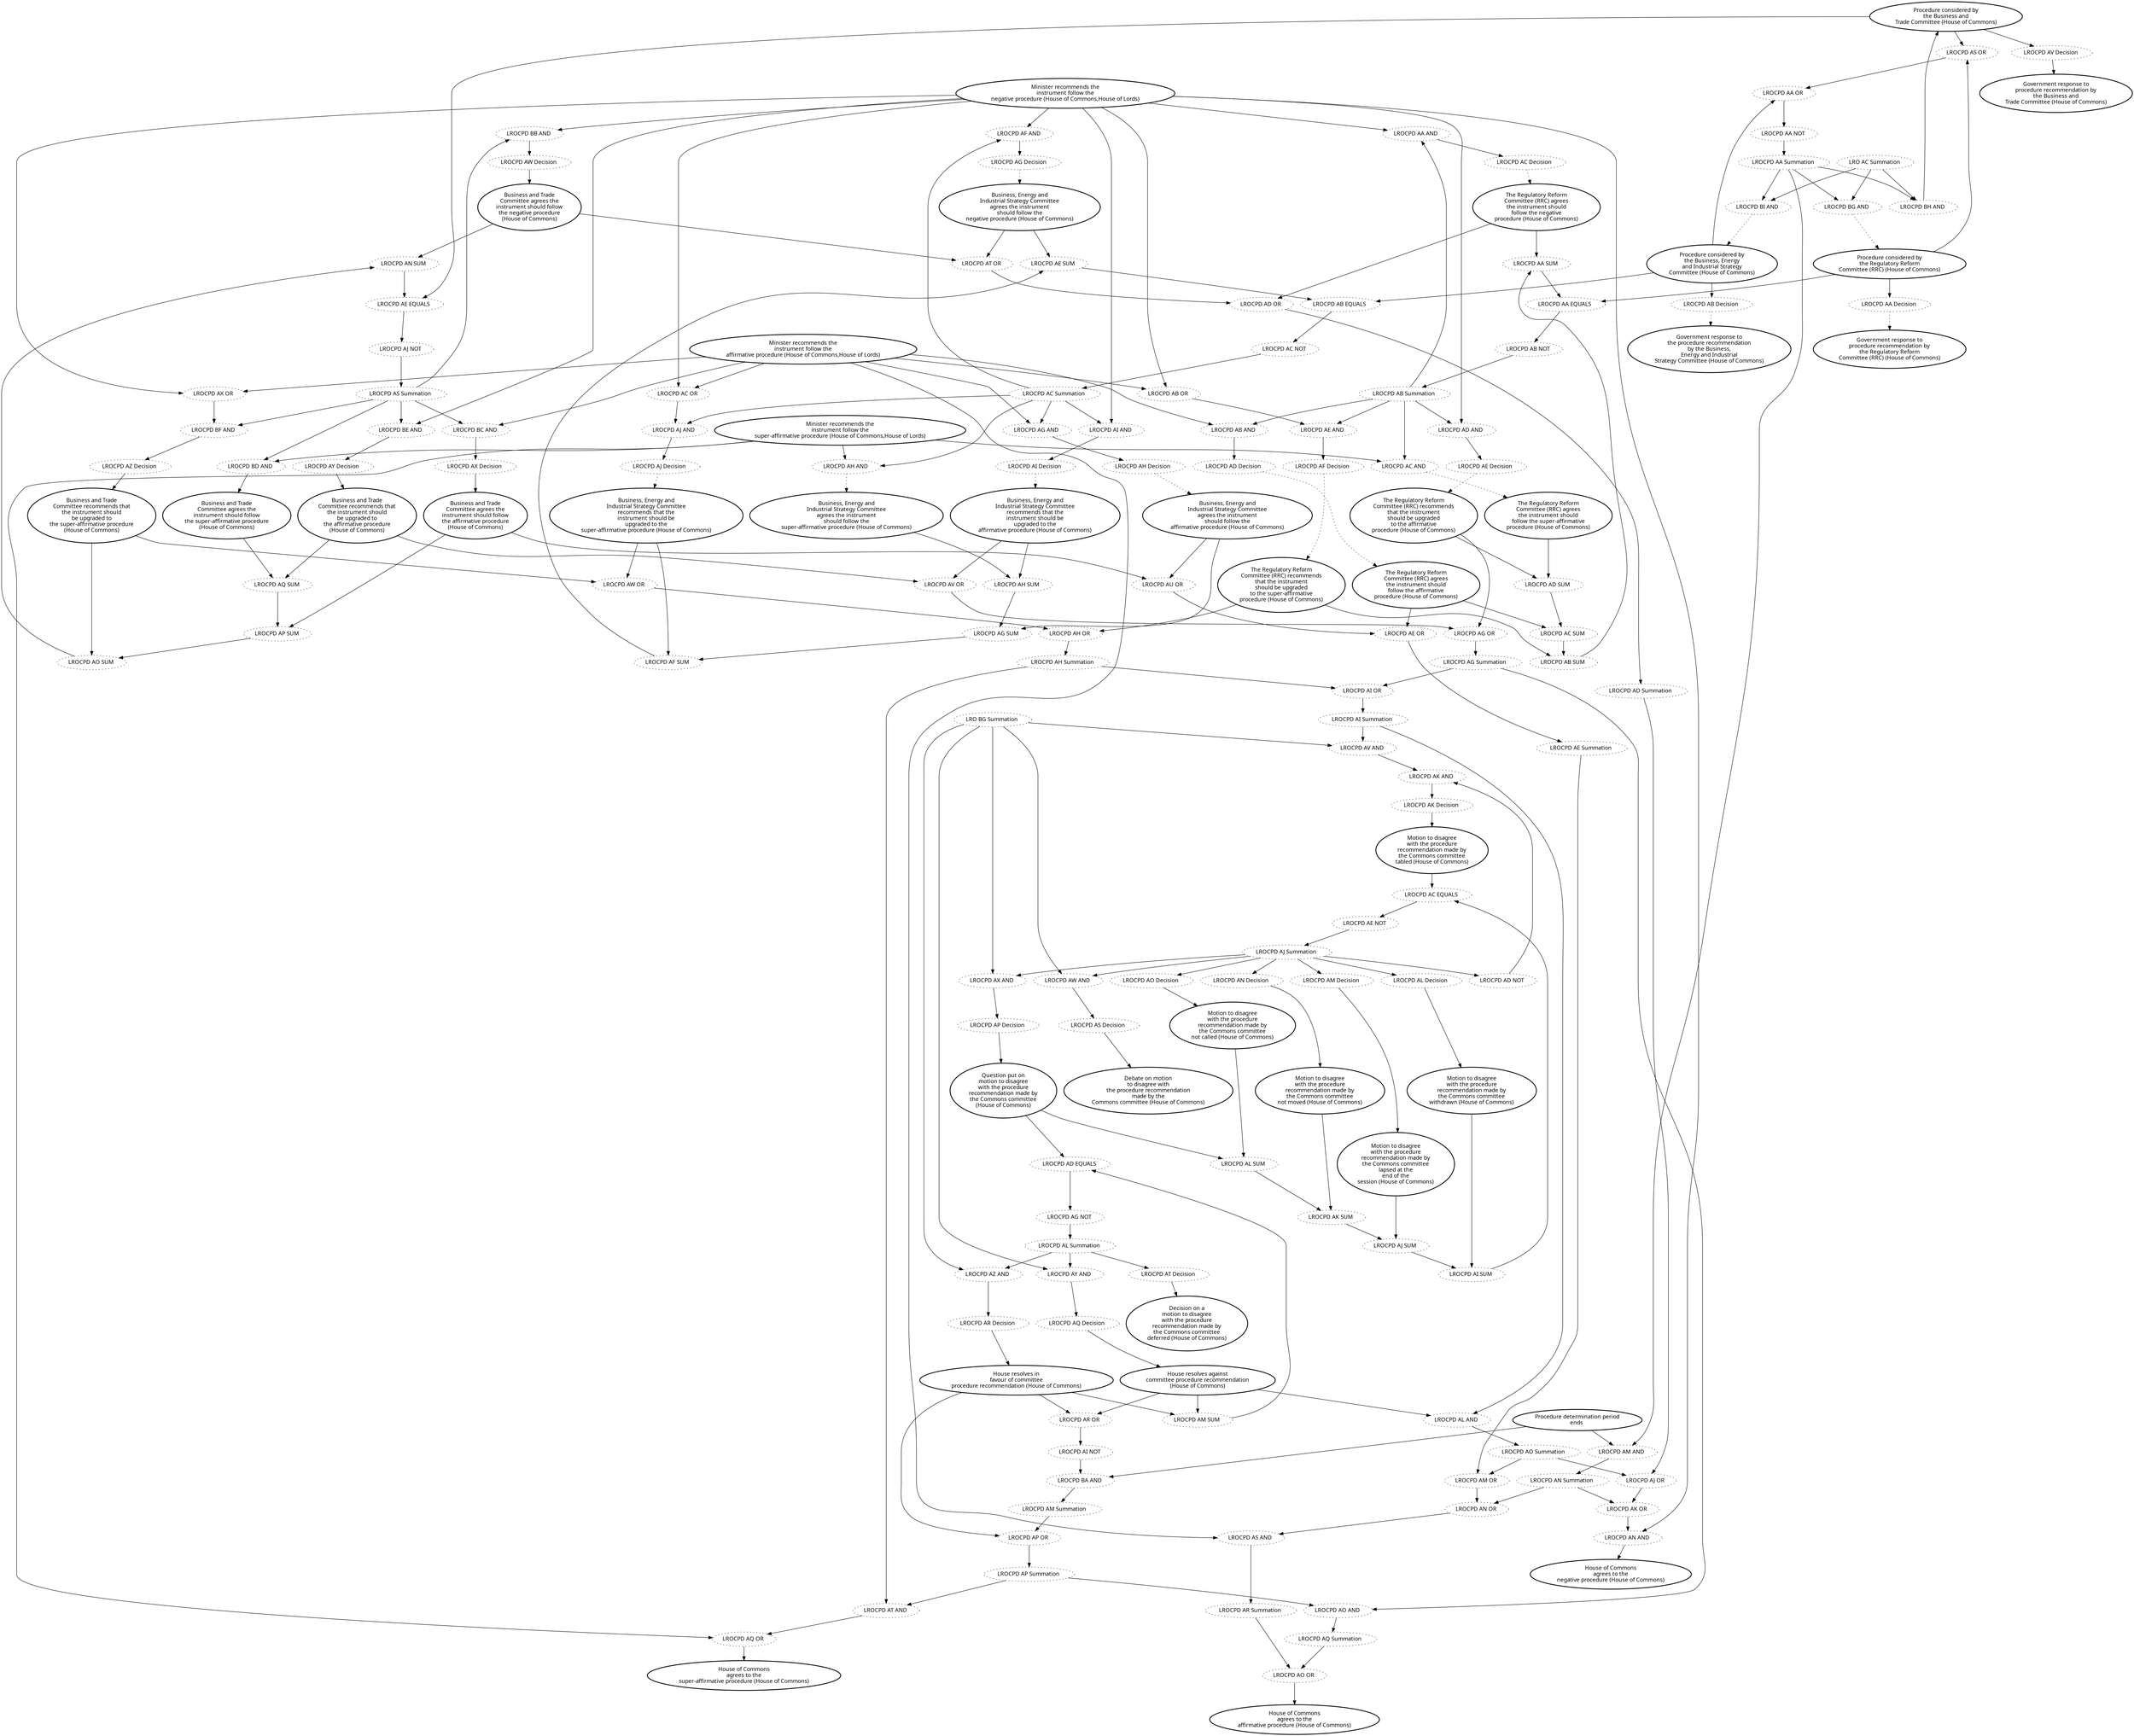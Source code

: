 digraph{graph[fontname="calibri"];node[fontname="calibri"];edge[fontname="calibri"];edge [style=solid, color=black];"1612"->"1718"[label=""];edge[style=solid, color=black];edge [style=solid, color=black];"1612"->"1721"[label=""];edge[style=solid, color=black];edge [style=solid, color=black];"1612"->"1740"[label=""];edge[style=solid, color=black];edge [style=solid, color=black];"1612"->"1723"[label=""];edge[style=solid, color=black];edge [style=solid, color=black];"1612"->"1726"[label=""];edge[style=solid, color=black];edge [style=solid, color=black];"1612"->"1741"[label=""];edge[style=solid, color=black];edge [style=solid, color=black];"1612"->"1731"[label=""];edge[style=solid, color=black];edge [style=solid, color=black];"1612"->"2914"[label=""];edge[style=solid, color=black];edge [style=solid, color=black];"1612"->"2917"[label=""];edge[style=solid, color=black];edge [style=solid, color=black];"1612"->"2929"[label=""];edge[style=solid, color=black];edge [style=solid, color=black];"1613"->"1719"[label=""];edge[style=solid, color=black];edge [style=solid, color=black];"1613"->"1740"[label=""];edge[style=solid, color=black];edge [style=solid, color=black];"1613"->"1724"[label=""];edge[style=solid, color=black];edge [style=solid, color=black];"1613"->"1741"[label=""];edge[style=solid, color=black];edge [style=solid, color=black];"1613"->"1736"[label=""];edge[style=solid, color=black];edge [style=solid, color=black];"1613"->"2915"[label=""];edge[style=solid, color=black];edge [style=solid, color=black];"1613"->"2929"[label=""];edge[style=solid, color=black];edge [style=solid, color=black];"1614"->"1720"[label=""];edge[style=solid, color=black];edge [style=solid, color=black];"1614"->"1725"[label=""];edge[style=solid, color=black];edge [style=solid, color=black];"1614"->"1755"[label=""];edge[style=solid, color=black];edge [style=solid, color=black];"1614"->"2916"[label=""];edge[style=solid, color=black];edge [style=solid, color=black];"1695"->"1756"[label=""];edge[style=solid, color=black];edge [style=solid, color=black];"1695"->"2924"[label=""];edge[style=solid, color=black];edge [style=solid, color=black];"1695"->"1795"[label=""];edge[style=solid, color=black];edge [style=solid, color=black];"1697"->"1782"[label=""];edge[style=solid, color=black];edge [style=solid, color=black];"1697"->"1742"[label=""];edge[style=solid, color=black];edge [style=solid, color=black];"1698"->"1784"[label=""];edge[style=solid, color=black];edge [style=solid, color=black];"1698"->"1743"[label=""];edge[style=solid, color=black];edge [style=solid, color=black];"1699"->"1785"[label=""];edge[style=solid, color=black];edge [style=solid, color=black];"1700"->"1785"[label=""];edge[style=solid, color=black];edge [style=solid, color=black];"1700"->"1745"[label=""];edge[style=solid, color=black];edge [style=solid, color=black];"1701"->"1783"[label=""];edge[style=solid, color=black];edge [style=solid, color=black];"1701"->"1746"[label=""];edge[style=solid, color=black];edge [style=solid, color=black];"1702"->"1757"[label=""];edge[style=solid, color=black];edge [style=solid, color=black];"1702"->"1739"[label=""];edge[style=solid, color=black];edge [style=solid, color=black];"1702"->"1796"[label=""];edge[style=solid, color=black];edge [style=solid, color=black];"1704"->"1786"[label=""];edge[style=solid, color=black];edge [style=solid, color=black];"1704"->"2925"[label=""];edge[style=solid, color=black];edge [style=solid, color=black];"1705"->"1788"[label=""];edge[style=solid, color=black];edge [style=solid, color=black];"1705"->"2926"[label=""];edge[style=solid, color=black];edge [style=solid, color=black];"1706"->"1789"[label=""];edge[style=solid, color=black];edge [style=solid, color=black];"1707"->"1789"[label=""];edge[style=solid, color=black];edge [style=solid, color=black];"1707"->"2927"[label=""];edge[style=solid, color=black];edge [style=solid, color=black];"1708"->"1787"[label=""];edge[style=solid, color=black];edge [style=solid, color=black];"1708"->"2928"[label=""];edge[style=solid, color=black];edge [style=solid, color=black];"1709"->"1797"[label=""];edge[style=solid, color=black];edge [style=solid, color=black];"1710"->"1790"[label=""];edge[style=solid, color=black];edge [style=solid, color=black];"1711"->"1791"[label=""];edge[style=solid, color=black];edge [style=solid, color=black];"1713"->"1792"[label=""];edge[style=solid, color=black];edge [style=solid, color=black];"1714"->"1793"[label=""];edge[style=solid, color=black];edge [style=solid, color=black];"1715"->"1793"[label=""];edge[style=solid, color=black];edge [style=solid, color=black];"1715"->"1798"[label=""];edge[style=solid, color=black];edge [style=solid, color=black];"1716"->"1794"[label=""];edge[style=solid, color=black];edge [style=solid, color=black];"1716"->"1729"[label=""];edge[style=solid, color=black];edge [style=solid, color=black];"1716"->"2306"[label=""];edge[style=solid, color=black];edge [style=solid, color=black];"1717"->"1794"[label=""];edge[style=solid, color=black];edge [style=solid, color=black];"1717"->"1754"[label=""];edge[style=solid, color=black];edge [style=solid, color=black];"1717"->"2306"[label=""];edge[style=solid, color=black];edge [style=solid, color=black];"1718"->"1758"[label=""];edge[style=solid, color=black];edge [style=solid, color=black];"1719"->"1759"[label=""];edge[style=solid, color=black];edge [style=dotted, color=black];"1720"->"1699"[label=""];edge[style=solid, color=black];edge [style=solid, color=black];"1721"->"1760"[label=""];edge[style=solid, color=black];edge [style=solid, color=black];"1722"->"1761"[label=""];edge[style=solid, color=black];edge [style=solid, color=black];"1723"->"1762"[label=""];edge[style=solid, color=black];edge [style=solid, color=black];"1724"->"1763"[label=""];edge[style=solid, color=black];edge [style=dotted, color=black];"1725"->"1706"[label=""];edge[style=solid, color=black];edge [style=solid, color=black];"1726"->"1764"[label=""];edge[style=solid, color=black];edge [style=solid, color=black];"1727"->"1765"[label=""];edge[style=solid, color=black];edge [style=solid, color=black];"1728"->"1766"[label=""];edge[style=solid, color=black];edge [style=solid, color=black];"1729"->"2309"[label=""];edge[style=solid, color=black];edge [style=solid, color=black];"1730"->"2308"[label=""];edge[style=solid, color=black];edge [style=solid, color=black];"1731"->"1847"[label=""];edge[style=solid, color=black];edge [style=solid, color=black];"1732"->"2311"[label=""];edge[style=solid, color=black];edge [style=solid, color=black];"1736"->"2312"[label=""];edge[style=solid, color=black];edge [style=solid, color=black];"1737"->"1755"[label=""];edge[style=solid, color=black];edge [style=solid, color=black];"1739"->"1774"[label=""];edge[style=solid, color=black];edge [style=solid, color=black];"1740"->"1722"[label=""];edge[style=solid, color=black];edge [style=solid, color=black];"1741"->"1727"[label=""];edge[style=solid, color=black];edge [style=solid, color=black];"1742"->"1802"[label=""];edge[style=solid, color=black];edge [style=solid, color=black];"1743"->"1803"[label=""];edge[style=solid, color=black];edge [style=solid, color=black];"1745"->"1805"[label=""];edge[style=solid, color=black];edge [style=solid, color=black];"1746"->"1806"[label=""];edge[style=solid, color=black];edge [style=solid, color=black];"1747"->"1807"[label=""];edge[style=solid, color=black];edge [style=solid, color=black];"1748"->"1749"[label=""];edge[style=solid, color=black];edge [style=solid, color=black];"1749"->"1731"[label=""];edge[style=solid, color=black];edge [style=solid, color=black];"1751"->"1752"[label=""];edge[style=solid, color=black];edge [style=solid, color=black];"1752"->"1736"[label=""];edge[style=solid, color=black];edge [style=solid, color=black];"1753"->"1848"[label=""];edge[style=solid, color=black];edge [style=solid, color=black];"1754"->"2310"[label=""];edge[style=solid, color=black];edge [style=solid, color=black];"1755"->"1849"[label=""];edge[style=solid, color=black];edge [style=dotted, color=black];"1756"->"1696"[label=""];edge[style=solid, color=black];edge [style=dotted, color=black];"1757"->"1703"[label=""];edge[style=solid, color=black];edge [style=dotted, color=black];"1758"->"1697"[label=""];edge[style=solid, color=black];edge [style=dotted, color=black];"1759"->"1698"[label=""];edge[style=solid, color=black];edge [style=dotted, color=black];"1760"->"1700"[label=""];edge[style=solid, color=black];edge [style=dotted, color=black];"1761"->"1701"[label=""];edge[style=solid, color=black];edge [style=dotted, color=black];"1762"->"1704"[label=""];edge[style=solid, color=black];edge [style=dotted, color=black];"1763"->"1705"[label=""];edge[style=solid, color=black];edge [style=dotted, color=black];"1764"->"1707"[label=""];edge[style=solid, color=black];edge [style=dotted, color=black];"1765"->"1708"[label=""];edge[style=solid, color=black];edge [style=solid, color=black];"1766"->"1709"[label=""];edge[style=solid, color=black];edge [style=solid, color=black];"1767"->"1710"[label=""];edge[style=solid, color=black];edge [style=solid, color=black];"1768"->"1711"[label=""];edge[style=solid, color=black];edge [style=solid, color=black];"1769"->"1713"[label=""];edge[style=solid, color=black];edge [style=solid, color=black];"1770"->"1714"[label=""];edge[style=solid, color=black];edge [style=solid, color=black];"1771"->"1715"[label=""];edge[style=solid, color=black];edge [style=solid, color=black];"1772"->"1716"[label=""];edge[style=solid, color=black];edge [style=solid, color=black];"1773"->"1717"[label=""];edge[style=solid, color=black];edge [style=solid, color=black];"1774"->"1799"[label=""];edge[style=solid, color=black];edge [style=solid, color=black];"1775"->"1800"[label=""];edge[style=solid, color=black];edge [style=solid, color=black];"1776"->"1801"[label=""];edge[style=solid, color=black];edge [style=solid, color=black];"1777"->"1728"[label=""];edge[style=solid, color=black];edge [style=solid, color=black];"1778"->"1808"[label=""];edge[style=solid, color=black];edge [style=solid, color=black];"1780"->"1810"[label=""];edge[style=solid, color=black];edge [style=solid, color=black];"1782"->"1795"[label=""];edge[style=solid, color=black];edge [style=solid, color=black];"1783"->"1782"[label=""];edge[style=solid, color=black];edge [style=solid, color=black];"1784"->"1783"[label=""];edge[style=solid, color=black];edge [style=solid, color=black];"1785"->"1784"[label=""];edge[style=solid, color=black];edge [style=solid, color=black];"1786"->"1796"[label=""];edge[style=solid, color=black];edge [style=solid, color=black];"1787"->"1786"[label=""];edge[style=solid, color=black];edge [style=solid, color=black];"1788"->"1787"[label=""];edge[style=solid, color=black];edge [style=solid, color=black];"1789"->"1788"[label=""];edge[style=solid, color=black];edge [style=solid, color=black];"1790"->"1797"[label=""];edge[style=solid, color=black];edge [style=solid, color=black];"1791"->"1790"[label=""];edge[style=solid, color=black];edge [style=solid, color=black];"1792"->"1791"[label=""];edge[style=solid, color=black];edge [style=solid, color=black];"1793"->"1792"[label=""];edge[style=solid, color=black];edge [style=solid, color=black];"1794"->"1798"[label=""];edge[style=solid, color=black];edge [style=solid, color=black];"1795"->"1775"[label=""];edge[style=solid, color=black];edge [style=solid, color=black];"1796"->"1776"[label=""];edge[style=solid, color=black];edge [style=solid, color=black];"1797"->"1778"[label=""];edge[style=solid, color=black];edge [style=solid, color=black];"1798"->"1780"[label=""];edge[style=solid, color=black];edge [style=solid, color=black];"1799"->"3093"[label=""];edge[style=solid, color=black];edge [style=solid, color=black];"1799"->"3092"[label=""];edge[style=solid, color=black];edge [style=solid, color=black];"1799"->"1730"[label=""];edge[style=solid, color=black];edge [style=solid, color=black];"1799"->"3094"[label=""];edge[style=solid, color=black];edge [style=solid, color=black];"1800"->"1718"[label=""];edge[style=solid, color=black];edge [style=solid, color=black];"1800"->"1719"[label=""];edge[style=solid, color=black];edge [style=solid, color=black];"1800"->"1720"[label=""];edge[style=solid, color=black];edge [style=solid, color=black];"1800"->"1721"[label=""];edge[style=solid, color=black];edge [style=solid, color=black];"1800"->"1722"[label=""];edge[style=solid, color=black];edge [style=solid, color=black];"1801"->"1723"[label=""];edge[style=solid, color=black];edge [style=solid, color=black];"1801"->"1724"[label=""];edge[style=solid, color=black];edge [style=solid, color=black];"1801"->"1725"[label=""];edge[style=solid, color=black];edge [style=solid, color=black];"1801"->"1726"[label=""];edge[style=solid, color=black];edge [style=solid, color=black];"1801"->"1727"[label=""];edge[style=solid, color=black];edge [style=solid, color=black];"1802"->"1748"[label=""];edge[style=solid, color=black];edge [style=solid, color=black];"1803"->"1751"[label=""];edge[style=solid, color=black];edge [style=solid, color=black];"1805"->"1747"[label=""];edge[style=solid, color=black];edge [style=solid, color=black];"1805"->"1732"[label=""];edge[style=solid, color=black];edge [style=solid, color=black];"1806"->"1747"[label=""];edge[style=solid, color=black];edge [style=solid, color=black];"1806"->"1737"[label=""];edge[style=solid, color=black];edge [style=solid, color=black];"1807"->"2299"[label=""];edge[style=solid, color=black];edge [style=solid, color=black];"1807"->"1729"[label=""];edge[style=solid, color=black];edge [style=solid, color=black];"1808"->"1777"[label=""];edge[style=solid, color=black];edge [style=solid, color=black];"1808"->"2300"[label=""];edge[style=solid, color=black];edge [style=solid, color=black];"1808"->"1768"[label=""];edge[style=solid, color=black];edge [style=solid, color=black];"1808"->"1767"[label=""];edge[style=solid, color=black];edge [style=solid, color=black];"1808"->"1769"[label=""];edge[style=solid, color=black];edge [style=solid, color=black];"1808"->"1770"[label=""];edge[style=solid, color=black];edge [style=solid, color=black];"1808"->"2301"[label=""];edge[style=solid, color=black];edge [style=solid, color=black];"1810"->"2302"[label=""];edge[style=solid, color=black];edge [style=solid, color=black];"1810"->"2303"[label=""];edge[style=solid, color=black];edge [style=solid, color=black];"1810"->"2295"[label=""];edge[style=solid, color=black];edge [style=solid, color=black];"1855"->"1712"[label=""];edge[style=solid, color=black];edge [style=solid, color=black];"2236"->"3094"[label=""];edge[style=solid, color=black];edge [style=solid, color=black];"2236"->"3092"[label=""];edge[style=solid, color=black];edge [style=solid, color=black];"2236"->"3093"[label=""];edge[style=solid, color=black];edge [style=solid, color=black];"2265"->"2299"[label=""];edge[style=solid, color=black];edge [style=solid, color=black];"2265"->"2300"[label=""];edge[style=solid, color=black];edge [style=solid, color=black];"2265"->"2301"[label=""];edge[style=solid, color=black];edge [style=solid, color=black];"2265"->"2303"[label=""];edge[style=solid, color=black];edge [style=solid, color=black];"2265"->"2302"[label=""];edge[style=solid, color=black];edge [style=solid, color=black];"2276"->"1730"[label=""];edge[style=solid, color=black];edge [style=solid, color=black];"2276"->"2304"[label=""];edge[style=solid, color=black];edge [style=solid, color=black];"2295"->"2294"[label=""];edge[style=solid, color=black];edge [style=solid, color=black];"2299"->"1728"[label=""];edge[style=solid, color=black];edge [style=solid, color=black];"2300"->"1855"[label=""];edge[style=solid, color=black];edge [style=solid, color=black];"2301"->"1771"[label=""];edge[style=solid, color=black];edge [style=solid, color=black];"2302"->"1772"[label=""];edge[style=solid, color=black];edge [style=solid, color=black];"2303"->"1773"[label=""];edge[style=solid, color=black];edge [style=solid, color=black];"2304"->"2307"[label=""];edge[style=solid, color=black];edge [style=solid, color=black];"2305"->"2304"[label=""];edge[style=solid, color=black];edge [style=solid, color=black];"2306"->"2305"[label=""];edge[style=solid, color=black];edge [style=solid, color=black];"2307"->"1754"[label=""];edge[style=solid, color=black];edge [style=solid, color=black];"2308"->"1752"[label=""];edge[style=solid, color=black];edge [style=solid, color=black];"2308"->"1749"[label=""];edge[style=solid, color=black];edge [style=solid, color=black];"2309"->"1748"[label=""];edge[style=solid, color=black];edge [style=solid, color=black];"2309"->"1751"[label=""];edge[style=solid, color=black];edge [style=solid, color=black];"2310"->"1732"[label=""];edge[style=solid, color=black];edge [style=solid, color=black];"2310"->"1737"[label=""];edge[style=solid, color=black];edge [style=solid, color=black];"2311"->"1753"[label=""];edge[style=solid, color=black];edge [style=solid, color=black];"2312"->"1753"[label=""];edge[style=solid, color=black];edge [style=solid, color=black];"2907"->"2924"[label=""];edge[style=solid, color=black];edge [style=solid, color=black];"2907"->"2919"[label=""];edge[style=solid, color=black];edge [style=solid, color=black];"2907"->"2935"[label=""];edge[style=solid, color=black];edge [style=solid, color=black];"2909"->"2925"[label=""];edge[style=solid, color=black];edge [style=solid, color=black];"2909"->"2931"[label=""];edge[style=solid, color=black];edge [style=solid, color=black];"2910"->"2926"[label=""];edge[style=solid, color=black];edge [style=solid, color=black];"2910"->"2933"[label=""];edge[style=solid, color=black];edge [style=solid, color=black];"2911"->"2934"[label=""];edge[style=solid, color=black];edge [style=solid, color=black];"2912"->"2927"[label=""];edge[style=solid, color=black];edge [style=solid, color=black];"2912"->"2934"[label=""];edge[style=solid, color=black];edge [style=solid, color=black];"2913"->"2928"[label=""];edge[style=solid, color=black];edge [style=solid, color=black];"2913"->"2932"[label=""];edge[style=solid, color=black];edge [style=solid, color=black];"2914"->"2920"[label=""];edge[style=solid, color=black];edge [style=solid, color=black];"2915"->"2921"[label=""];edge[style=solid, color=black];edge [style=solid, color=black];"2916"->"2911"[label=""];edge[style=solid, color=black];edge [style=solid, color=black];"2917"->"2922"[label=""];edge[style=solid, color=black];edge [style=solid, color=black];"2918"->"2923"[label=""];edge[style=solid, color=black];edge [style=solid, color=black];"2919"->"2908"[label=""];edge[style=solid, color=black];edge [style=solid, color=black];"2920"->"2909"[label=""];edge[style=solid, color=black];edge [style=solid, color=black];"2921"->"2910"[label=""];edge[style=solid, color=black];edge [style=solid, color=black];"2922"->"2912"[label=""];edge[style=solid, color=black];edge [style=solid, color=black];"2923"->"2913"[label=""];edge[style=solid, color=black];edge [style=solid, color=black];"2924"->"1739"[label=""];edge[style=solid, color=black];edge [style=solid, color=black];"2925"->"1742"[label=""];edge[style=solid, color=black];edge [style=solid, color=black];"2926"->"1743"[label=""];edge[style=solid, color=black];edge [style=solid, color=black];"2927"->"1745"[label=""];edge[style=solid, color=black];edge [style=solid, color=black];"2928"->"1746"[label=""];edge[style=solid, color=black];edge [style=solid, color=black];"2929"->"2918"[label=""];edge[style=solid, color=black];edge [style=solid, color=black];"2930"->"2936"[label=""];edge[style=solid, color=black];edge [style=solid, color=black];"2931"->"2935"[label=""];edge[style=solid, color=black];edge [style=solid, color=black];"2932"->"2931"[label=""];edge[style=solid, color=black];edge [style=solid, color=black];"2933"->"2932"[label=""];edge[style=solid, color=black];edge [style=solid, color=black];"2934"->"2933"[label=""];edge[style=solid, color=black];edge [style=solid, color=black];"2935"->"2930"[label=""];edge[style=solid, color=black];edge [style=solid, color=black];"2936"->"2914"[label=""];edge[style=solid, color=black];edge [style=solid, color=black];"2936"->"2915"[label=""];edge[style=solid, color=black];edge [style=solid, color=black];"2936"->"2916"[label=""];edge[style=solid, color=black];edge [style=solid, color=black];"2936"->"2917"[label=""];edge[style=solid, color=black];edge [style=solid, color=black];"2936"->"2918"[label=""];edge[style=solid, color=black];edge [style=dotted, color=black];"3092"->"1695"[label=""];edge[style=solid, color=black];edge [style=solid, color=black];"3093"->"2907"[label=""];edge[style=solid, color=black];edge [style=dotted, color=black];"3094"->"1702"[label=""];edge[style=solid, color=black];"1612" [label="Minister recommends the\ninstrument follow the\nnegative procedure (House of Commons,House of Lords)", style=bold];"1613" [label="Minister recommends the\ninstrument follow the\naffirmative procedure (House of Commons,House of Lords)", style=bold];"1614" [label="Minister recommends the\ninstrument follow the\nsuper-affirmative procedure (House of Commons,House of Lords)", style=bold];"1695" [label="Procedure considered by\nthe Regulatory Reform\nCommittee (RRC) (House of Commons)", style=bold];"1697" [label="The Regulatory Reform\nCommittee (RRC) agrees\nthe instrument should\nfollow the negative\nprocedure (House of Commons)", style=bold];"1698" [label="The Regulatory Reform\nCommittee (RRC) agrees\nthe instrument should\nfollow the affirmative\nprocedure (House of Commons)", style=bold];"1699" [label="The Regulatory Reform\nCommittee (RRC) agrees\nthe instrument should\nfollow the super-affirmative\nprocedure (House of Commons)", style=bold];"1700" [label="The Regulatory Reform\nCommittee (RRC) recommends\nthat the instrument\nshould be upgraded\nto the affirmative\nprocedure (House of Commons)", style=bold];"1701" [label="The Regulatory Reform\nCommittee (RRC) recommends\nthat the instrument\nshould be upgraded\nto the super-affirmative\nprocedure (House of Commons)", style=bold];"1702" [label="Procedure considered by\nthe Business, Energy\nand Industrial Strategy\nCommittee (House of Commons)", style=bold];"1704" [label="Business, Energy and\nIndustrial Strategy Committee\nagrees the instrument\nshould follow the\nnegative procedure (House of Commons)", style=bold];"1705" [label="Business, Energy and\nIndustrial Strategy Committee\nagrees the instrument\nshould follow the\naffirmative procedure (House of Commons)", style=bold];"1706" [label="Business, Energy and\nIndustrial Strategy Committee\nagrees the instrument\nshould follow the\nsuper-affirmative procedure (House of Commons)", style=bold];"1707" [label="Business, Energy and\nIndustrial Strategy Committee\nrecommends that the\ninstrument should be\nupgraded to the\naffirmative procedure (House of Commons)", style=bold];"1708" [label="Business, Energy and\nIndustrial Strategy Committee\nrecommends that the\ninstrument should be\nupgraded to the\nsuper-affirmative procedure (House of Commons)", style=bold];"1709" [label="Motion to disagree\nwith the procedure\nrecommendation made by\nthe Commons committee\ntabled (House of Commons)", style=bold];"1710" [label="Motion to disagree\nwith the procedure\nrecommendation made by\nthe Commons committee\nwithdrawn (House of Commons)", style=bold];"1711" [label="Motion to disagree\nwith the procedure\nrecommendation made by\nthe Commons committee\nlapsed at the\nend of the\nsession (House of Commons)", style=bold];"1713" [label="Motion to disagree\nwith the procedure\nrecommendation made by\nthe Commons committee\nnot moved (House of Commons)", style=bold];"1714" [label="Motion to disagree\nwith the procedure\nrecommendation made by\nthe Commons committee\nnot called (House of Commons)", style=bold];"1715" [label="Question put on\nmotion to disagree\nwith the procedure\nrecommendation made by\nthe Commons committee\n(House of Commons)", style=bold];"1716" [label="House resolves against\ncommittee procedure recommendation\n(House of Commons)", style=bold];"1717" [label="House resolves in\nfavour of committee\nprocedure recommendation (House of Commons)", style=bold];"1718" [label="LROCPD AA AND ", style=dotted];"1719" [label="LROCPD AB AND ", style=dotted];"1720" [label="LROCPD AC AND ", style=dotted];"1721" [label="LROCPD AD AND ", style=dotted];"1722" [label="LROCPD AE AND ", style=dotted];"1723" [label="LROCPD AF AND ", style=dotted];"1724" [label="LROCPD AG AND ", style=dotted];"1725" [label="LROCPD AH AND ", style=dotted];"1726" [label="LROCPD AI AND ", style=dotted];"1727" [label="LROCPD AJ AND ", style=dotted];"1728" [label="LROCPD AK AND ", style=dotted];"1729" [label="LROCPD AL AND ", style=dotted];"1730" [label="LROCPD AM AND ", style=dotted];"1731" [label="LROCPD AN AND ", style=dotted];"1732" [label="LROCPD AO AND ", style=dotted];"1736" [label="LROCPD AS AND ", style=dotted];"1737" [label="LROCPD AT AND ", style=dotted];"1739" [label="LROCPD AA OR ", style=dotted];"1740" [label="LROCPD AB OR ", style=dotted];"1741" [label="LROCPD AC OR ", style=dotted];"1742" [label="LROCPD AD OR ", style=dotted];"1743" [label="LROCPD AE OR ", style=dotted];"1745" [label="LROCPD AG OR ", style=dotted];"1746" [label="LROCPD AH OR ", style=dotted];"1747" [label="LROCPD AI OR ", style=dotted];"1748" [label="LROCPD AJ OR ", style=dotted];"1749" [label="LROCPD AK OR ", style=dotted];"1751" [label="LROCPD AM OR ", style=dotted];"1752" [label="LROCPD AN OR ", style=dotted];"1753" [label="LROCPD AO OR ", style=dotted];"1754" [label="LROCPD AP OR ", style=dotted];"1755" [label="LROCPD AQ OR ", style=dotted];"1756" [label="LROCPD AA Decision ", style=dotted];"1757" [label="LROCPD AB Decision ", style=dotted];"1758" [label="LROCPD AC Decision ", style=dotted];"1759" [label="LROCPD AD Decision ", style=dotted];"1760" [label="LROCPD AE Decision ", style=dotted];"1761" [label="LROCPD AF Decision ", style=dotted];"1762" [label="LROCPD AG Decision ", style=dotted];"1763" [label="LROCPD AH Decision ", style=dotted];"1764" [label="LROCPD AI Decision ", style=dotted];"1765" [label="LROCPD AJ Decision ", style=dotted];"1766" [label="LROCPD AK Decision ", style=dotted];"1767" [label="LROCPD AL Decision ", style=dotted];"1768" [label="LROCPD AM Decision ", style=dotted];"1769" [label="LROCPD AN Decision ", style=dotted];"1770" [label="LROCPD AO Decision ", style=dotted];"1771" [label="LROCPD AP Decision ", style=dotted];"1772" [label="LROCPD AQ Decision ", style=dotted];"1773" [label="LROCPD AR Decision ", style=dotted];"1774" [label="LROCPD AA NOT ", style=dotted];"1775" [label="LROCPD AB NOT ", style=dotted];"1776" [label="LROCPD AC NOT ", style=dotted];"1777" [label="LROCPD AD NOT ", style=dotted];"1778" [label="LROCPD AE NOT ", style=dotted];"1780" [label="LROCPD AG NOT ", style=dotted];"1782" [label="LROCPD AA SUM ", style=dotted];"1783" [label="LROCPD AB SUM ", style=dotted];"1784" [label="LROCPD AC SUM ", style=dotted];"1785" [label="LROCPD AD SUM ", style=dotted];"1786" [label="LROCPD AE SUM ", style=dotted];"1787" [label="LROCPD AF SUM ", style=dotted];"1788" [label="LROCPD AG SUM ", style=dotted];"1789" [label="LROCPD AH SUM ", style=dotted];"1790" [label="LROCPD AI SUM ", style=dotted];"1791" [label="LROCPD AJ SUM ", style=dotted];"1792" [label="LROCPD AK SUM ", style=dotted];"1793" [label="LROCPD AL SUM ", style=dotted];"1794" [label="LROCPD AM SUM ", style=dotted];"1795" [label="LROCPD AA EQUALS ", style=dotted];"1796" [label="LROCPD AB EQUALS ", style=dotted];"1797" [label="LROCPD AC EQUALS ", style=dotted];"1798" [label="LROCPD AD EQUALS ", style=dotted];"1799" [label="LROCPD AA Summation ", style=dotted];"1800" [label="LROCPD AB Summation ", style=dotted];"1801" [label="LROCPD AC Summation ", style=dotted];"1802" [label="LROCPD AD Summation ", style=dotted];"1803" [label="LROCPD AE Summation ", style=dotted];"1805" [label="LROCPD AG Summation ", style=dotted];"1806" [label="LROCPD AH Summation ", style=dotted];"1807" [label="LROCPD AI Summation ", style=dotted];"1808" [label="LROCPD AJ Summation ", style=dotted];"1810" [label="LROCPD AL Summation ", style=dotted];"1855" [label="LROCPD AS Decision ", style=dotted];"2236" [label="LRO AC Summation ", style=dotted];"2265" [label="LRO BG Summation ", style=dotted];"2276" [label="Procedure determination period\nends ", style=bold];"2295" [label="LROCPD AT Decision ", style=dotted];"2299" [label="LROCPD AV AND ", style=dotted];"2300" [label="LROCPD AW AND ", style=dotted];"2301" [label="LROCPD AX AND ", style=dotted];"2302" [label="LROCPD AY AND ", style=dotted];"2303" [label="LROCPD AZ AND ", style=dotted];"2304" [label="LROCPD BA AND ", style=dotted];"2305" [label="LROCPD AI NOT ", style=dotted];"2306" [label="LROCPD AR OR ", style=dotted];"2307" [label="LROCPD AM Summation ", style=dotted];"2308" [label="LROCPD AN Summation ", style=dotted];"2309" [label="LROCPD AO Summation ", style=dotted];"2310" [label="LROCPD AP Summation ", style=dotted];"2311" [label="LROCPD AQ Summation ", style=dotted];"2312" [label="LROCPD AR Summation ", style=dotted];"2907" [label="Procedure considered by\nthe Business and\nTrade Committee (House of Commons)", style=bold];"2909" [label="Business and Trade\nCommittee agrees the\ninstrument should follow\nthe negative procedure\n(House of Commons)", style=bold];"2910" [label="Business and Trade\nCommittee agrees the\ninstrument should follow\nthe affirmative procedure\n(House of Commons)", style=bold];"2911" [label="Business and Trade\nCommittee agrees the\ninstrument should follow\nthe super-affirmative procedure\n(House of Commons)", style=bold];"2912" [label="Business and Trade\nCommittee recommends that\nthe instrument should\nbe upgraded to\nthe affirmative procedure\n(House of Commons)", style=bold];"2913" [label="Business and Trade\nCommittee recommends that\nthe instrument should\nbe upgraded to\nthe super-affirmative procedure\n(House of Commons)", style=bold];"2914" [label="LROCPD BB AND ", style=dotted];"2915" [label="LROCPD BC AND ", style=dotted];"2916" [label="LROCPD BD AND ", style=dotted];"2917" [label="LROCPD BE AND ", style=dotted];"2918" [label="LROCPD BF AND ", style=dotted];"2919" [label="LROCPD AV Decision ", style=dotted];"2920" [label="LROCPD AW Decision ", style=dotted];"2921" [label="LROCPD AX Decision ", style=dotted];"2922" [label="LROCPD AY Decision ", style=dotted];"2923" [label="LROCPD AZ Decision ", style=dotted];"2924" [label="LROCPD AS OR ", style=dotted];"2925" [label="LROCPD AT OR ", style=dotted];"2926" [label="LROCPD AU OR ", style=dotted];"2927" [label="LROCPD AV OR ", style=dotted];"2928" [label="LROCPD AW OR ", style=dotted];"2929" [label="LROCPD AX OR ", style=dotted];"2930" [label="LROCPD AJ NOT ", style=dotted];"2931" [label="LROCPD AN SUM ", style=dotted];"2932" [label="LROCPD AO SUM ", style=dotted];"2933" [label="LROCPD AP SUM ", style=dotted];"2934" [label="LROCPD AQ SUM ", style=dotted];"2935" [label="LROCPD AE EQUALS ", style=dotted];"2936" [label="LROCPD AS Summation ", style=dotted];"3092" [label="LROCPD BG AND ", style=dotted];"3093" [label="LROCPD BH AND ", style=dotted];"3094" [label="LROCPD BI AND ", style=dotted];"1847" [label="House of Commons\nagrees to the\nnegative procedure (House of Commons)", style=bold];"1848" [label="House of Commons\nagrees to the\naffirmative procedure (House of Commons)", style=bold];"1849" [label="House of Commons\nagrees to the\nsuper-affirmative procedure (House of Commons)", style=bold];"1696" [label="Government response to\nprocedure recommendation by\nthe Regulatory Reform\nCommittee (RRC) (House of Commons)", style=bold];"1703" [label="Government response to\nthe procedure recommendation\nby the Business,\nEnergy and Industrial\nStrategy Committee (House of Commons)", style=bold];"1712" [label="Debate on motion\nto disagree with\nthe procedure recommendation\nmade by the\nCommons committee (House of Commons)", style=bold];"2294" [label="Decision on a\nmotion to disagree\nwith the procedure\nrecommendation made by\nthe Commons committee\ndeferred (House of Commons)", style=bold];"2908" [label="Government response to\nprocedure recommendation by\nthe Business and\nTrade Committee (House of Commons)", style=bold];}
